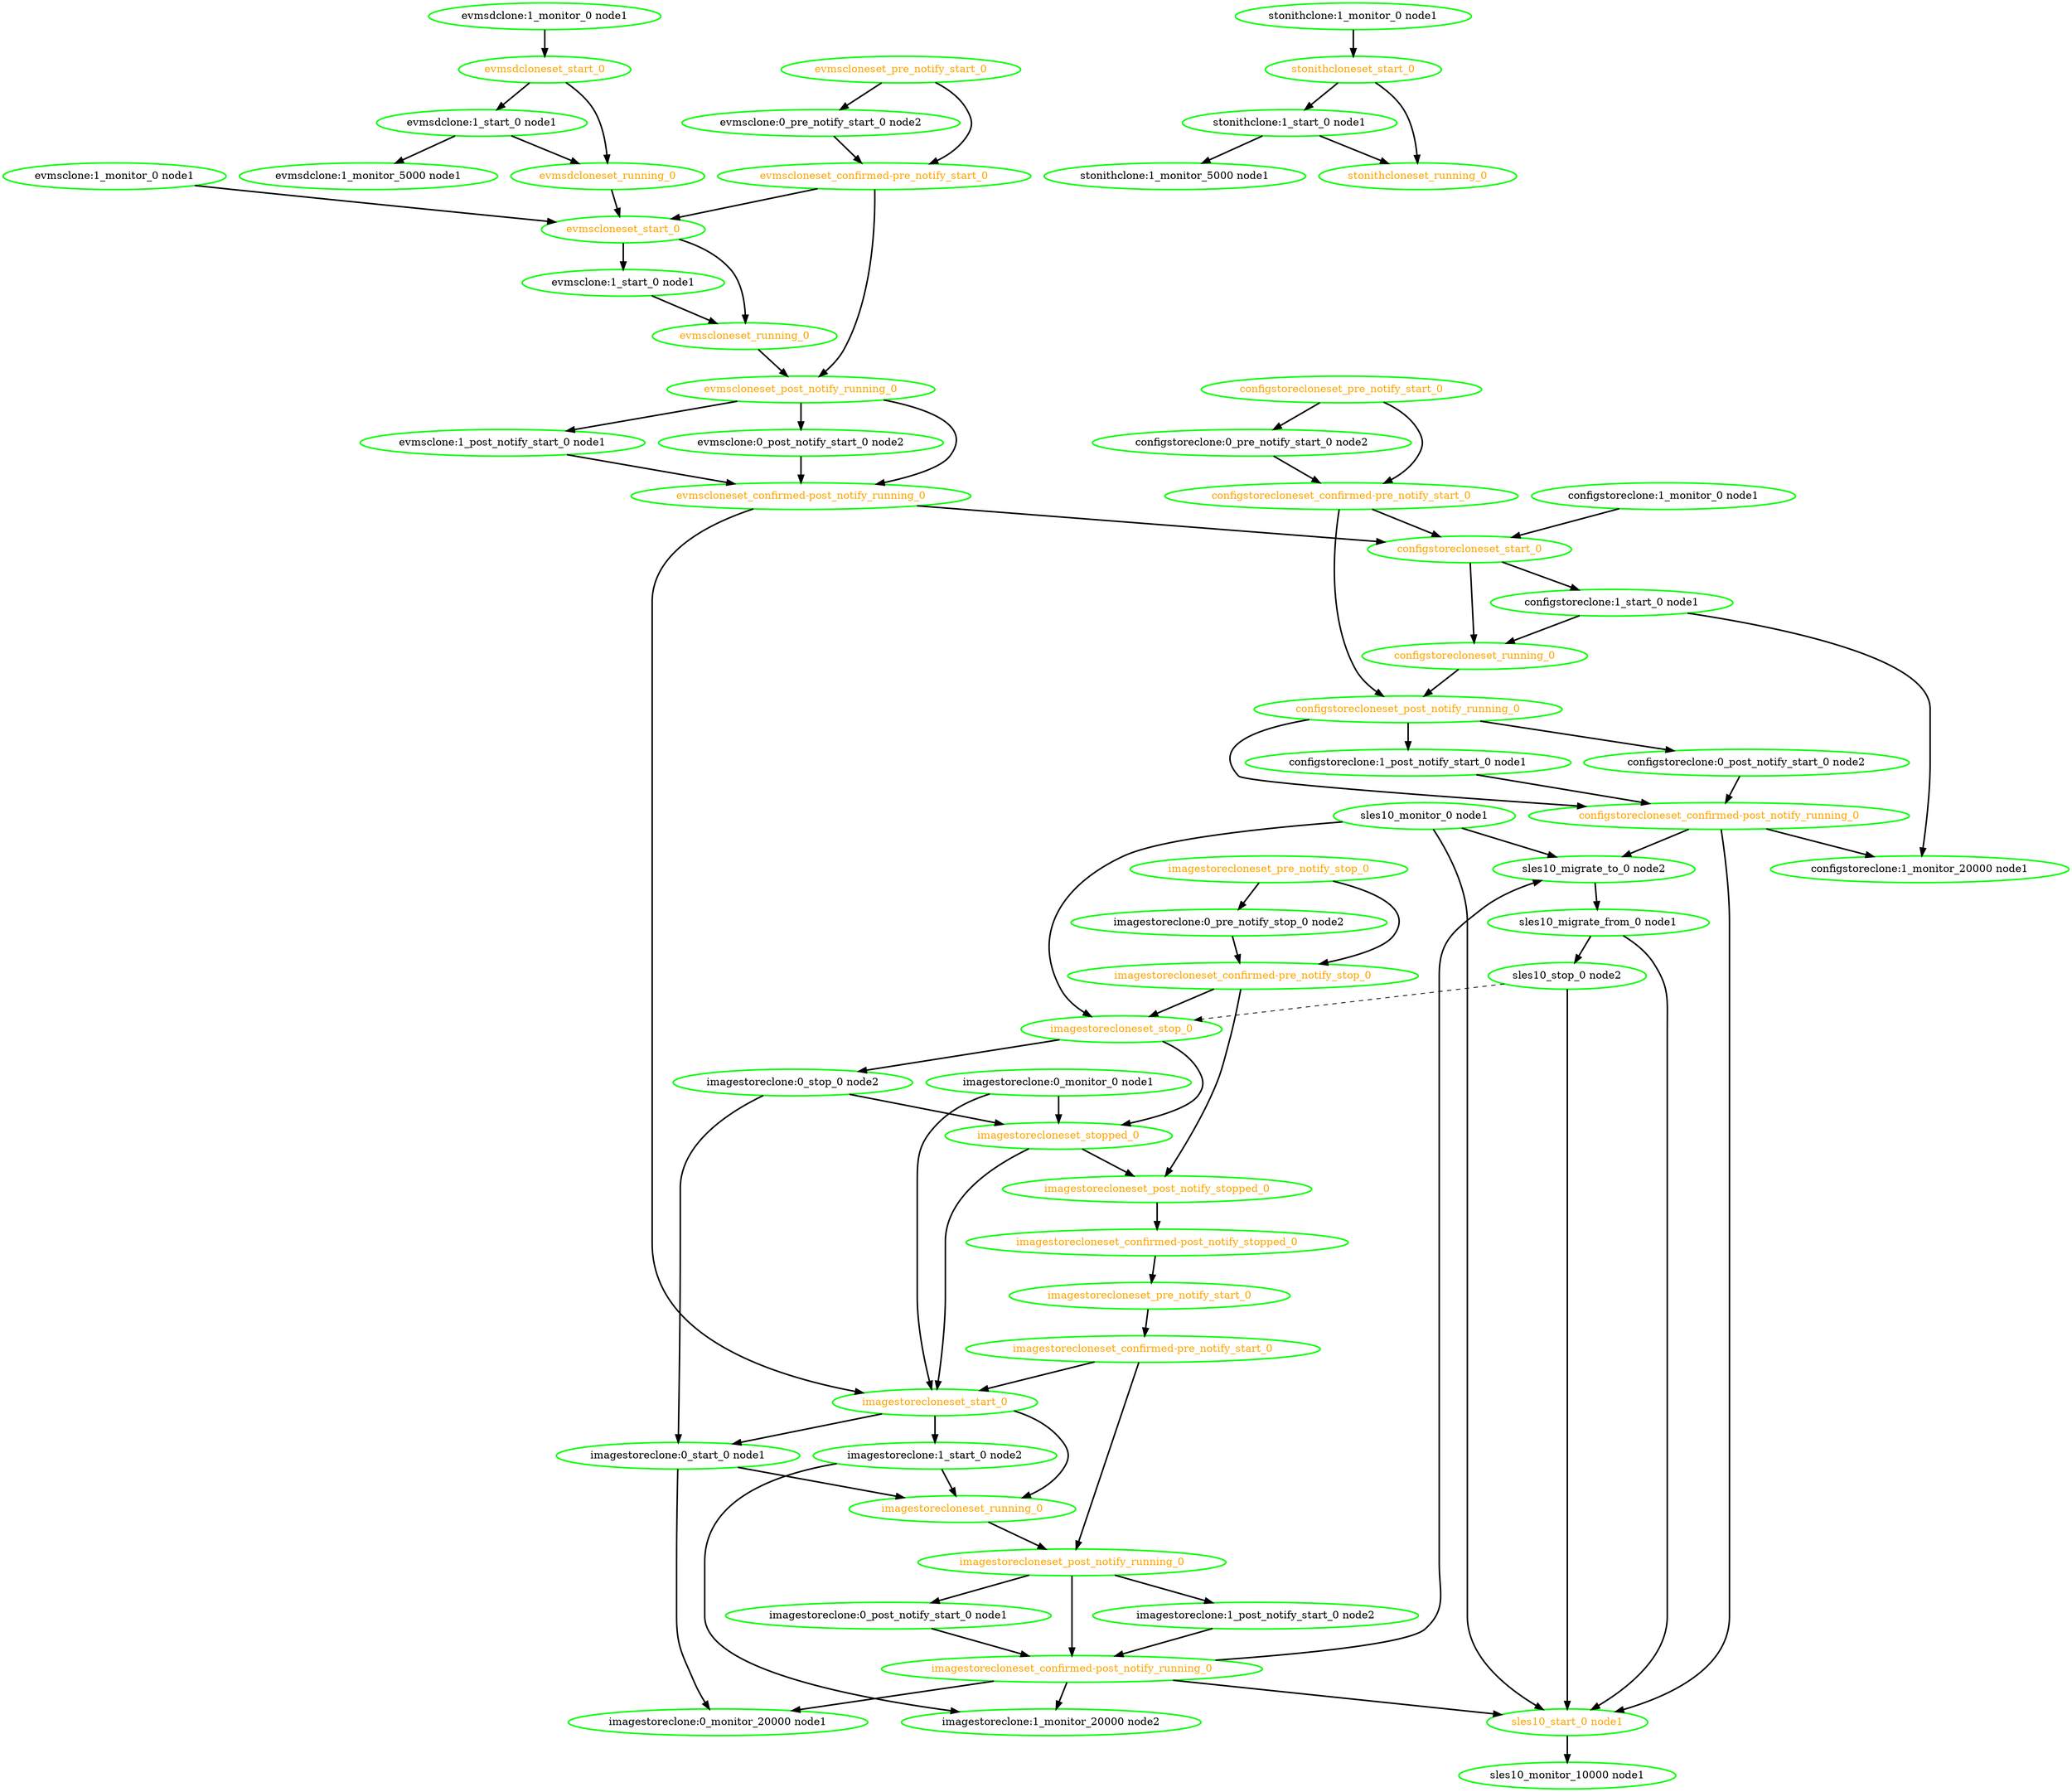  digraph "g" {
"configstoreclone:0_post_notify_start_0 node2" -> "configstorecloneset_confirmed-post_notify_running_0" [ style = bold]
"configstoreclone:0_post_notify_start_0 node2" [ style=bold color="green" fontcolor="black" ]
"configstoreclone:0_pre_notify_start_0 node2" -> "configstorecloneset_confirmed-pre_notify_start_0" [ style = bold]
"configstoreclone:0_pre_notify_start_0 node2" [ style=bold color="green" fontcolor="black" ]
"configstoreclone:1_monitor_0 node1" -> "configstorecloneset_start_0" [ style = bold]
"configstoreclone:1_monitor_0 node1" [ style=bold color="green" fontcolor="black" ]
"configstoreclone:1_monitor_20000 node1" [ style=bold color="green" fontcolor="black" ]
"configstoreclone:1_post_notify_start_0 node1" -> "configstorecloneset_confirmed-post_notify_running_0" [ style = bold]
"configstoreclone:1_post_notify_start_0 node1" [ style=bold color="green" fontcolor="black" ]
"configstoreclone:1_start_0 node1" -> "configstoreclone:1_monitor_20000 node1" [ style = bold]
"configstoreclone:1_start_0 node1" -> "configstorecloneset_running_0" [ style = bold]
"configstoreclone:1_start_0 node1" [ style=bold color="green" fontcolor="black" ]
"configstorecloneset_confirmed-post_notify_running_0" -> "configstoreclone:1_monitor_20000 node1" [ style = bold]
"configstorecloneset_confirmed-post_notify_running_0" -> "sles10_migrate_to_0 node2" [ style = bold]
"configstorecloneset_confirmed-post_notify_running_0" -> "sles10_start_0 node1" [ style = bold]
"configstorecloneset_confirmed-post_notify_running_0" [ style=bold color="green" fontcolor="orange" ]
"configstorecloneset_confirmed-pre_notify_start_0" -> "configstorecloneset_post_notify_running_0" [ style = bold]
"configstorecloneset_confirmed-pre_notify_start_0" -> "configstorecloneset_start_0" [ style = bold]
"configstorecloneset_confirmed-pre_notify_start_0" [ style=bold color="green" fontcolor="orange" ]
"configstorecloneset_post_notify_running_0" -> "configstoreclone:0_post_notify_start_0 node2" [ style = bold]
"configstorecloneset_post_notify_running_0" -> "configstoreclone:1_post_notify_start_0 node1" [ style = bold]
"configstorecloneset_post_notify_running_0" -> "configstorecloneset_confirmed-post_notify_running_0" [ style = bold]
"configstorecloneset_post_notify_running_0" [ style=bold color="green" fontcolor="orange" ]
"configstorecloneset_pre_notify_start_0" -> "configstoreclone:0_pre_notify_start_0 node2" [ style = bold]
"configstorecloneset_pre_notify_start_0" -> "configstorecloneset_confirmed-pre_notify_start_0" [ style = bold]
"configstorecloneset_pre_notify_start_0" [ style=bold color="green" fontcolor="orange" ]
"configstorecloneset_running_0" -> "configstorecloneset_post_notify_running_0" [ style = bold]
"configstorecloneset_running_0" [ style=bold color="green" fontcolor="orange" ]
"configstorecloneset_start_0" -> "configstoreclone:1_start_0 node1" [ style = bold]
"configstorecloneset_start_0" -> "configstorecloneset_running_0" [ style = bold]
"configstorecloneset_start_0" [ style=bold color="green" fontcolor="orange" ]
"evmsclone:0_post_notify_start_0 node2" -> "evmscloneset_confirmed-post_notify_running_0" [ style = bold]
"evmsclone:0_post_notify_start_0 node2" [ style=bold color="green" fontcolor="black" ]
"evmsclone:0_pre_notify_start_0 node2" -> "evmscloneset_confirmed-pre_notify_start_0" [ style = bold]
"evmsclone:0_pre_notify_start_0 node2" [ style=bold color="green" fontcolor="black" ]
"evmsclone:1_monitor_0 node1" -> "evmscloneset_start_0" [ style = bold]
"evmsclone:1_monitor_0 node1" [ style=bold color="green" fontcolor="black" ]
"evmsclone:1_post_notify_start_0 node1" -> "evmscloneset_confirmed-post_notify_running_0" [ style = bold]
"evmsclone:1_post_notify_start_0 node1" [ style=bold color="green" fontcolor="black" ]
"evmsclone:1_start_0 node1" -> "evmscloneset_running_0" [ style = bold]
"evmsclone:1_start_0 node1" [ style=bold color="green" fontcolor="black" ]
"evmscloneset_confirmed-post_notify_running_0" -> "configstorecloneset_start_0" [ style = bold]
"evmscloneset_confirmed-post_notify_running_0" -> "imagestorecloneset_start_0" [ style = bold]
"evmscloneset_confirmed-post_notify_running_0" [ style=bold color="green" fontcolor="orange" ]
"evmscloneset_confirmed-pre_notify_start_0" -> "evmscloneset_post_notify_running_0" [ style = bold]
"evmscloneset_confirmed-pre_notify_start_0" -> "evmscloneset_start_0" [ style = bold]
"evmscloneset_confirmed-pre_notify_start_0" [ style=bold color="green" fontcolor="orange" ]
"evmscloneset_post_notify_running_0" -> "evmsclone:0_post_notify_start_0 node2" [ style = bold]
"evmscloneset_post_notify_running_0" -> "evmsclone:1_post_notify_start_0 node1" [ style = bold]
"evmscloneset_post_notify_running_0" -> "evmscloneset_confirmed-post_notify_running_0" [ style = bold]
"evmscloneset_post_notify_running_0" [ style=bold color="green" fontcolor="orange" ]
"evmscloneset_pre_notify_start_0" -> "evmsclone:0_pre_notify_start_0 node2" [ style = bold]
"evmscloneset_pre_notify_start_0" -> "evmscloneset_confirmed-pre_notify_start_0" [ style = bold]
"evmscloneset_pre_notify_start_0" [ style=bold color="green" fontcolor="orange" ]
"evmscloneset_running_0" -> "evmscloneset_post_notify_running_0" [ style = bold]
"evmscloneset_running_0" [ style=bold color="green" fontcolor="orange" ]
"evmscloneset_start_0" -> "evmsclone:1_start_0 node1" [ style = bold]
"evmscloneset_start_0" -> "evmscloneset_running_0" [ style = bold]
"evmscloneset_start_0" [ style=bold color="green" fontcolor="orange" ]
"evmsdclone:1_monitor_0 node1" -> "evmsdcloneset_start_0" [ style = bold]
"evmsdclone:1_monitor_0 node1" [ style=bold color="green" fontcolor="black" ]
"evmsdclone:1_monitor_5000 node1" [ style=bold color="green" fontcolor="black" ]
"evmsdclone:1_start_0 node1" -> "evmsdclone:1_monitor_5000 node1" [ style = bold]
"evmsdclone:1_start_0 node1" -> "evmsdcloneset_running_0" [ style = bold]
"evmsdclone:1_start_0 node1" [ style=bold color="green" fontcolor="black" ]
"evmsdcloneset_running_0" -> "evmscloneset_start_0" [ style = bold]
"evmsdcloneset_running_0" [ style=bold color="green" fontcolor="orange" ]
"evmsdcloneset_start_0" -> "evmsdclone:1_start_0 node1" [ style = bold]
"evmsdcloneset_start_0" -> "evmsdcloneset_running_0" [ style = bold]
"evmsdcloneset_start_0" [ style=bold color="green" fontcolor="orange" ]
"imagestoreclone:0_monitor_0 node1" -> "imagestorecloneset_start_0" [ style = bold]
"imagestoreclone:0_monitor_0 node1" -> "imagestorecloneset_stopped_0" [ style = bold]
"imagestoreclone:0_monitor_0 node1" [ style=bold color="green" fontcolor="black" ]
"imagestoreclone:0_monitor_20000 node1" [ style=bold color="green" fontcolor="black" ]
"imagestoreclone:0_post_notify_start_0 node1" -> "imagestorecloneset_confirmed-post_notify_running_0" [ style = bold]
"imagestoreclone:0_post_notify_start_0 node1" [ style=bold color="green" fontcolor="black" ]
"imagestoreclone:0_pre_notify_stop_0 node2" -> "imagestorecloneset_confirmed-pre_notify_stop_0" [ style = bold]
"imagestoreclone:0_pre_notify_stop_0 node2" [ style=bold color="green" fontcolor="black" ]
"imagestoreclone:0_start_0 node1" -> "imagestoreclone:0_monitor_20000 node1" [ style = bold]
"imagestoreclone:0_start_0 node1" -> "imagestorecloneset_running_0" [ style = bold]
"imagestoreclone:0_start_0 node1" [ style=bold color="green" fontcolor="black" ]
"imagestoreclone:0_stop_0 node2" -> "imagestoreclone:0_start_0 node1" [ style = bold]
"imagestoreclone:0_stop_0 node2" -> "imagestorecloneset_stopped_0" [ style = bold]
"imagestoreclone:0_stop_0 node2" [ style=bold color="green" fontcolor="black" ]
"imagestoreclone:1_monitor_20000 node2" [ style=bold color="green" fontcolor="black" ]
"imagestoreclone:1_post_notify_start_0 node2" -> "imagestorecloneset_confirmed-post_notify_running_0" [ style = bold]
"imagestoreclone:1_post_notify_start_0 node2" [ style=bold color="green" fontcolor="black" ]
"imagestoreclone:1_start_0 node2" -> "imagestoreclone:1_monitor_20000 node2" [ style = bold]
"imagestoreclone:1_start_0 node2" -> "imagestorecloneset_running_0" [ style = bold]
"imagestoreclone:1_start_0 node2" [ style=bold color="green" fontcolor="black" ]
"imagestorecloneset_confirmed-post_notify_running_0" -> "imagestoreclone:0_monitor_20000 node1" [ style = bold]
"imagestorecloneset_confirmed-post_notify_running_0" -> "imagestoreclone:1_monitor_20000 node2" [ style = bold]
"imagestorecloneset_confirmed-post_notify_running_0" -> "sles10_migrate_to_0 node2" [ style = bold]
"imagestorecloneset_confirmed-post_notify_running_0" -> "sles10_start_0 node1" [ style = bold]
"imagestorecloneset_confirmed-post_notify_running_0" [ style=bold color="green" fontcolor="orange" ]
"imagestorecloneset_confirmed-post_notify_stopped_0" -> "imagestorecloneset_pre_notify_start_0" [ style = bold]
"imagestorecloneset_confirmed-post_notify_stopped_0" [ style=bold color="green" fontcolor="orange" ]
"imagestorecloneset_confirmed-pre_notify_start_0" -> "imagestorecloneset_post_notify_running_0" [ style = bold]
"imagestorecloneset_confirmed-pre_notify_start_0" -> "imagestorecloneset_start_0" [ style = bold]
"imagestorecloneset_confirmed-pre_notify_start_0" [ style=bold color="green" fontcolor="orange" ]
"imagestorecloneset_confirmed-pre_notify_stop_0" -> "imagestorecloneset_post_notify_stopped_0" [ style = bold]
"imagestorecloneset_confirmed-pre_notify_stop_0" -> "imagestorecloneset_stop_0" [ style = bold]
"imagestorecloneset_confirmed-pre_notify_stop_0" [ style=bold color="green" fontcolor="orange" ]
"imagestorecloneset_post_notify_running_0" -> "imagestoreclone:0_post_notify_start_0 node1" [ style = bold]
"imagestorecloneset_post_notify_running_0" -> "imagestoreclone:1_post_notify_start_0 node2" [ style = bold]
"imagestorecloneset_post_notify_running_0" -> "imagestorecloneset_confirmed-post_notify_running_0" [ style = bold]
"imagestorecloneset_post_notify_running_0" [ style=bold color="green" fontcolor="orange" ]
"imagestorecloneset_post_notify_stopped_0" -> "imagestorecloneset_confirmed-post_notify_stopped_0" [ style = bold]
"imagestorecloneset_post_notify_stopped_0" [ style=bold color="green" fontcolor="orange" ]
"imagestorecloneset_pre_notify_start_0" -> "imagestorecloneset_confirmed-pre_notify_start_0" [ style = bold]
"imagestorecloneset_pre_notify_start_0" [ style=bold color="green" fontcolor="orange" ]
"imagestorecloneset_pre_notify_stop_0" -> "imagestoreclone:0_pre_notify_stop_0 node2" [ style = bold]
"imagestorecloneset_pre_notify_stop_0" -> "imagestorecloneset_confirmed-pre_notify_stop_0" [ style = bold]
"imagestorecloneset_pre_notify_stop_0" [ style=bold color="green" fontcolor="orange" ]
"imagestorecloneset_running_0" -> "imagestorecloneset_post_notify_running_0" [ style = bold]
"imagestorecloneset_running_0" [ style=bold color="green" fontcolor="orange" ]
"imagestorecloneset_start_0" -> "imagestoreclone:0_start_0 node1" [ style = bold]
"imagestorecloneset_start_0" -> "imagestoreclone:1_start_0 node2" [ style = bold]
"imagestorecloneset_start_0" -> "imagestorecloneset_running_0" [ style = bold]
"imagestorecloneset_start_0" [ style=bold color="green" fontcolor="orange" ]
"imagestorecloneset_stop_0" -> "imagestoreclone:0_stop_0 node2" [ style = bold]
"imagestorecloneset_stop_0" -> "imagestorecloneset_stopped_0" [ style = bold]
"imagestorecloneset_stop_0" [ style=bold color="green" fontcolor="orange" ]
"imagestorecloneset_stopped_0" -> "imagestorecloneset_post_notify_stopped_0" [ style = bold]
"imagestorecloneset_stopped_0" -> "imagestorecloneset_start_0" [ style = bold]
"imagestorecloneset_stopped_0" [ style=bold color="green" fontcolor="orange" ]
"sles10_migrate_from_0 node1" -> "sles10_start_0 node1" [ style = bold]
"sles10_migrate_from_0 node1" -> "sles10_stop_0 node2" [ style = bold]
"sles10_migrate_from_0 node1" [ style=bold color="green" fontcolor="black"]
"sles10_migrate_to_0 node2" -> "sles10_migrate_from_0 node1" [ style = bold]
"sles10_migrate_to_0 node2" [ style=bold color="green" fontcolor="black"]
"sles10_monitor_0 node1" -> "imagestorecloneset_stop_0" [ style = bold]
"sles10_monitor_0 node1" -> "sles10_migrate_to_0 node2" [ style = bold]
"sles10_monitor_0 node1" -> "sles10_start_0 node1" [ style = bold]
"sles10_monitor_0 node1" [ style=bold color="green" fontcolor="black" ]
"sles10_monitor_10000 node1" [ style=bold color="green" fontcolor="black" ]
"sles10_start_0 node1" -> "sles10_monitor_10000 node1" [ style = bold]
"sles10_start_0 node1" [ style=bold color="green" fontcolor="orange"]
"sles10_stop_0 node2" -> "imagestorecloneset_stop_0" [ style = dashed]
"sles10_stop_0 node2" -> "sles10_start_0 node1" [ style = bold]
"sles10_stop_0 node2" [ style=bold color="green" fontcolor="black" ]
"stonithclone:1_monitor_0 node1" -> "stonithcloneset_start_0" [ style = bold]
"stonithclone:1_monitor_0 node1" [ style=bold color="green" fontcolor="black" ]
"stonithclone:1_monitor_5000 node1" [ style=bold color="green" fontcolor="black" ]
"stonithclone:1_start_0 node1" -> "stonithclone:1_monitor_5000 node1" [ style = bold]
"stonithclone:1_start_0 node1" -> "stonithcloneset_running_0" [ style = bold]
"stonithclone:1_start_0 node1" [ style=bold color="green" fontcolor="black" ]
"stonithcloneset_running_0" [ style=bold color="green" fontcolor="orange" ]
"stonithcloneset_start_0" -> "stonithclone:1_start_0 node1" [ style = bold]
"stonithcloneset_start_0" -> "stonithcloneset_running_0" [ style = bold]
"stonithcloneset_start_0" [ style=bold color="green" fontcolor="orange" ]
}
